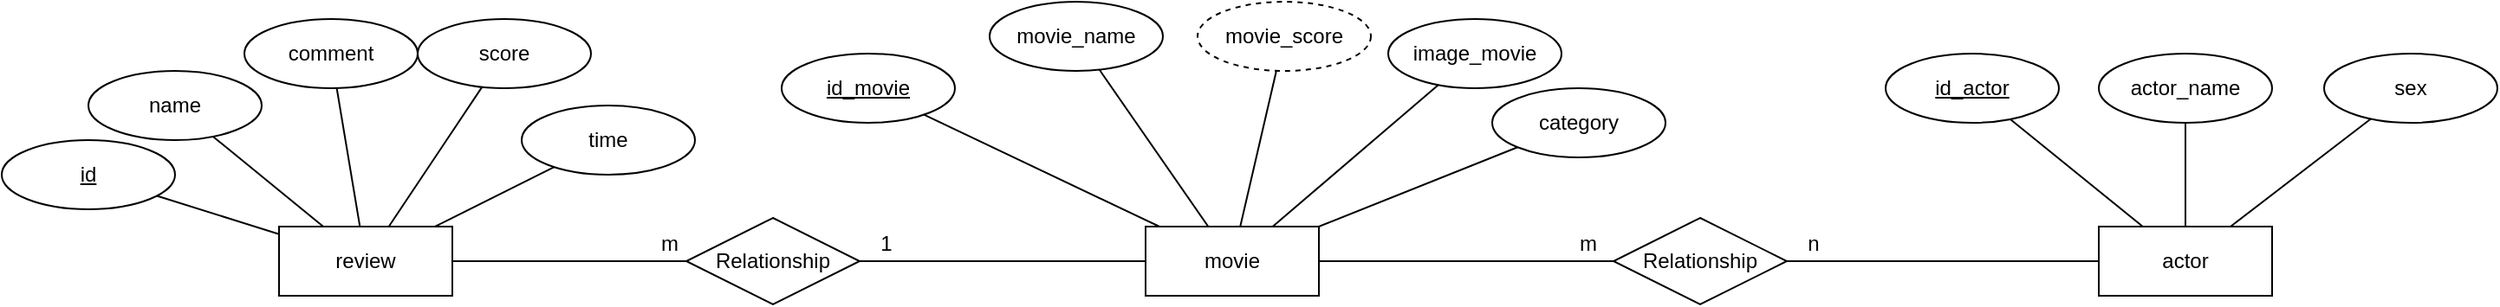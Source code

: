 <mxfile>
    <diagram id="Bfjyw6mKRwQkfT6fo4dW" name="Page-1">
        <mxGraphModel dx="1803" dy="582" grid="1" gridSize="10" guides="1" tooltips="1" connect="1" arrows="1" fold="1" page="1" pageScale="1" pageWidth="827" pageHeight="1169" math="0" shadow="0">
            <root>
                <mxCell id="0"/>
                <mxCell id="1" parent="0"/>
                <mxCell id="9" value="" style="edgeStyle=none;html=1;endArrow=none;endFill=0;" parent="1" source="2" target="8" edge="1">
                    <mxGeometry relative="1" as="geometry"/>
                </mxCell>
                <mxCell id="2" value="review" style="whiteSpace=wrap;html=1;align=center;" parent="1" vertex="1">
                    <mxGeometry x="-100" y="200" width="100" height="40" as="geometry"/>
                </mxCell>
                <mxCell id="26" value="" style="edgeStyle=none;html=1;endArrow=none;endFill=0;" parent="1" source="3" target="25" edge="1">
                    <mxGeometry relative="1" as="geometry"/>
                </mxCell>
                <mxCell id="3" value="movie" style="whiteSpace=wrap;html=1;align=center;" parent="1" vertex="1">
                    <mxGeometry x="400" y="200" width="100" height="40" as="geometry"/>
                </mxCell>
                <mxCell id="5" value="actor&lt;br&gt;" style="whiteSpace=wrap;html=1;align=center;" parent="1" vertex="1">
                    <mxGeometry x="950" y="200" width="100" height="40" as="geometry"/>
                </mxCell>
                <mxCell id="11" value="" style="edgeStyle=none;html=1;endArrow=none;endFill=0;" parent="1" source="6" target="3" edge="1">
                    <mxGeometry relative="1" as="geometry"/>
                </mxCell>
                <mxCell id="6" value="movie_score" style="ellipse;whiteSpace=wrap;html=1;align=center;dashed=1;" parent="1" vertex="1">
                    <mxGeometry x="430" y="70" width="100" height="40" as="geometry"/>
                </mxCell>
                <mxCell id="10" value="" style="edgeStyle=none;html=1;endArrow=none;endFill=0;" parent="1" source="8" target="3" edge="1">
                    <mxGeometry relative="1" as="geometry"/>
                </mxCell>
                <mxCell id="8" value="Relationship" style="shape=rhombus;perimeter=rhombusPerimeter;whiteSpace=wrap;html=1;align=center;" parent="1" vertex="1">
                    <mxGeometry x="135" y="195" width="100" height="50" as="geometry"/>
                </mxCell>
                <mxCell id="16" value="" style="edgeStyle=none;html=1;endArrow=none;endFill=0;" parent="1" source="13" target="3" edge="1">
                    <mxGeometry relative="1" as="geometry"/>
                </mxCell>
                <mxCell id="17" value="" style="edgeStyle=none;html=1;endArrow=none;endFill=0;" parent="1" source="13" target="5" edge="1">
                    <mxGeometry relative="1" as="geometry"/>
                </mxCell>
                <mxCell id="13" value="Relationship" style="shape=rhombus;perimeter=rhombusPerimeter;whiteSpace=wrap;html=1;align=center;" parent="1" vertex="1">
                    <mxGeometry x="670" y="195" width="100" height="50" as="geometry"/>
                </mxCell>
                <mxCell id="15" value="" style="edgeStyle=none;html=1;endArrow=none;endFill=0;" parent="1" source="14" target="3" edge="1">
                    <mxGeometry relative="1" as="geometry"/>
                </mxCell>
                <mxCell id="14" value="&lt;u&gt;id_movie&lt;/u&gt;" style="ellipse;whiteSpace=wrap;html=1;align=center;" parent="1" vertex="1">
                    <mxGeometry x="190" y="100" width="100" height="40" as="geometry"/>
                </mxCell>
                <mxCell id="18" value="m" style="text;html=1;align=center;verticalAlign=middle;resizable=0;points=[];autosize=1;strokeColor=none;fillColor=none;" parent="1" vertex="1">
                    <mxGeometry x="110" y="195" width="30" height="30" as="geometry"/>
                </mxCell>
                <mxCell id="19" value="1" style="text;html=1;align=center;verticalAlign=middle;resizable=0;points=[];autosize=1;strokeColor=none;fillColor=none;" parent="1" vertex="1">
                    <mxGeometry x="235" y="195" width="30" height="30" as="geometry"/>
                </mxCell>
                <mxCell id="20" value="m" style="text;html=1;align=center;verticalAlign=middle;resizable=0;points=[];autosize=1;strokeColor=none;fillColor=none;" parent="1" vertex="1">
                    <mxGeometry x="640" y="195" width="30" height="30" as="geometry"/>
                </mxCell>
                <mxCell id="21" value="n" style="text;html=1;align=center;verticalAlign=middle;resizable=0;points=[];autosize=1;strokeColor=none;fillColor=none;" parent="1" vertex="1">
                    <mxGeometry x="770" y="195" width="30" height="30" as="geometry"/>
                </mxCell>
                <mxCell id="23" value="" style="edgeStyle=none;html=1;endArrow=none;endFill=0;" parent="1" source="22" target="5" edge="1">
                    <mxGeometry relative="1" as="geometry"/>
                </mxCell>
                <mxCell id="22" value="&lt;u&gt;id_actor&lt;/u&gt;" style="ellipse;whiteSpace=wrap;html=1;align=center;" parent="1" vertex="1">
                    <mxGeometry x="827" y="100" width="100" height="40" as="geometry"/>
                </mxCell>
                <mxCell id="25" value="movie_name" style="ellipse;whiteSpace=wrap;html=1;align=center;" parent="1" vertex="1">
                    <mxGeometry x="310" y="70" width="100" height="40" as="geometry"/>
                </mxCell>
                <mxCell id="30" value="" style="edgeStyle=none;html=1;endArrow=none;endFill=0;entryX=1;entryY=0;entryDx=0;entryDy=0;" parent="1" source="29" target="3" edge="1">
                    <mxGeometry relative="1" as="geometry"/>
                </mxCell>
                <mxCell id="29" value="category" style="ellipse;whiteSpace=wrap;html=1;align=center;" parent="1" vertex="1">
                    <mxGeometry x="600" y="120" width="100" height="40" as="geometry"/>
                </mxCell>
                <mxCell id="33" value="" style="edgeStyle=none;html=1;endArrow=none;endFill=0;" parent="1" source="32" target="3" edge="1">
                    <mxGeometry relative="1" as="geometry"/>
                </mxCell>
                <mxCell id="32" value="image_movie" style="ellipse;whiteSpace=wrap;html=1;align=center;" parent="1" vertex="1">
                    <mxGeometry x="540" y="80" width="100" height="40" as="geometry"/>
                </mxCell>
                <mxCell id="39" value="" style="edgeStyle=none;html=1;endArrow=none;endFill=0;" parent="1" source="38" target="5" edge="1">
                    <mxGeometry relative="1" as="geometry"/>
                </mxCell>
                <mxCell id="38" value="actor_name" style="ellipse;whiteSpace=wrap;html=1;align=center;" parent="1" vertex="1">
                    <mxGeometry x="950" y="100" width="100" height="40" as="geometry"/>
                </mxCell>
                <mxCell id="41" value="" style="edgeStyle=none;html=1;endArrow=none;endFill=0;" parent="1" source="40" target="5" edge="1">
                    <mxGeometry relative="1" as="geometry"/>
                </mxCell>
                <mxCell id="40" value="sex" style="ellipse;whiteSpace=wrap;html=1;align=center;" parent="1" vertex="1">
                    <mxGeometry x="1080" y="100" width="100" height="40" as="geometry"/>
                </mxCell>
                <mxCell id="43" value="" style="edgeStyle=none;html=1;endArrow=none;endFill=0;" parent="1" source="42" target="2" edge="1">
                    <mxGeometry relative="1" as="geometry"/>
                </mxCell>
                <mxCell id="42" value="&lt;u&gt;id&lt;/u&gt;" style="ellipse;whiteSpace=wrap;html=1;align=center;" parent="1" vertex="1">
                    <mxGeometry x="-260" y="150" width="100" height="40" as="geometry"/>
                </mxCell>
                <mxCell id="45" value="" style="edgeStyle=none;html=1;endArrow=none;endFill=0;" parent="1" source="44" target="2" edge="1">
                    <mxGeometry relative="1" as="geometry"/>
                </mxCell>
                <mxCell id="44" value="name" style="ellipse;whiteSpace=wrap;html=1;align=center;" parent="1" vertex="1">
                    <mxGeometry x="-210" y="110" width="100" height="40" as="geometry"/>
                </mxCell>
                <mxCell id="50" value="" style="edgeStyle=none;html=1;endArrow=none;endFill=0;" parent="1" source="46" target="2" edge="1">
                    <mxGeometry relative="1" as="geometry"/>
                </mxCell>
                <mxCell id="46" value="comment" style="ellipse;whiteSpace=wrap;html=1;align=center;" parent="1" vertex="1">
                    <mxGeometry x="-120" y="80" width="100" height="40" as="geometry"/>
                </mxCell>
                <mxCell id="52" value="" style="edgeStyle=none;html=1;endArrow=none;endFill=0;" parent="1" source="51" target="2" edge="1">
                    <mxGeometry relative="1" as="geometry"/>
                </mxCell>
                <mxCell id="51" value="score" style="ellipse;whiteSpace=wrap;html=1;align=center;" parent="1" vertex="1">
                    <mxGeometry x="-20" y="80" width="100" height="40" as="geometry"/>
                </mxCell>
                <mxCell id="54" value="" style="edgeStyle=none;html=1;endArrow=none;endFill=0;" parent="1" source="53" target="2" edge="1">
                    <mxGeometry relative="1" as="geometry"/>
                </mxCell>
                <mxCell id="53" value="time" style="ellipse;whiteSpace=wrap;html=1;align=center;" parent="1" vertex="1">
                    <mxGeometry x="40" y="130" width="100" height="40" as="geometry"/>
                </mxCell>
            </root>
        </mxGraphModel>
    </diagram>
</mxfile>